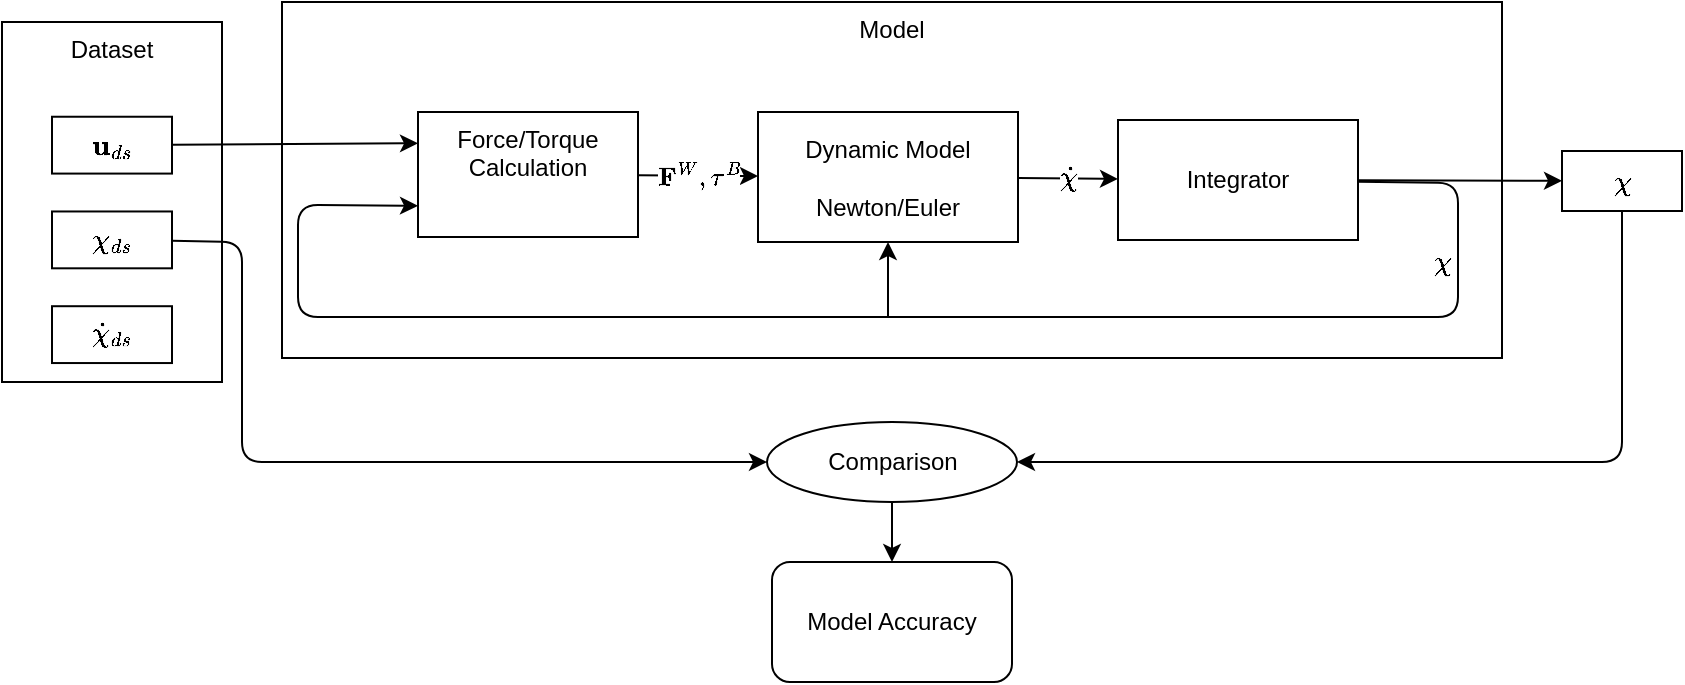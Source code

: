 <mxfile>
    <diagram id="PJ49piRm-pktgj8cM1FV" name="Page-1">
        <mxGraphModel dx="1414" dy="827" grid="1" gridSize="10" guides="1" tooltips="1" connect="1" arrows="1" fold="1" page="1" pageScale="1" pageWidth="850" pageHeight="1100" math="1" shadow="0">
            <root>
                <mxCell id="0"/>
                <mxCell id="1" parent="0"/>
                <mxCell id="33" value="Model" style="rounded=0;whiteSpace=wrap;html=1;verticalAlign=top;" parent="1" vertex="1">
                    <mxGeometry x="140" y="1" width="610" height="178" as="geometry"/>
                </mxCell>
                <mxCell id="14" value="" style="group" parent="1" vertex="1" connectable="0">
                    <mxGeometry y="11" width="110" height="180" as="geometry"/>
                </mxCell>
                <mxCell id="13" value="Dataset" style="rounded=0;whiteSpace=wrap;html=1;verticalAlign=top;" parent="14" vertex="1">
                    <mxGeometry width="110" height="180" as="geometry"/>
                </mxCell>
                <mxCell id="3" value="$${\chi}_{ds}$$" style="rounded=0;whiteSpace=wrap;html=1;" parent="14" vertex="1">
                    <mxGeometry x="25" y="94.737" width="60" height="28.421" as="geometry"/>
                </mxCell>
                <mxCell id="7" value="$$\mathbf{u}_{ds}$$" style="rounded=0;whiteSpace=wrap;html=1;" parent="14" vertex="1">
                    <mxGeometry x="25" y="47.368" width="60" height="28.421" as="geometry"/>
                </mxCell>
                <mxCell id="8" value="$$\dot{{\chi}}_{ds}$$" style="rounded=0;whiteSpace=wrap;html=1;" parent="14" vertex="1">
                    <mxGeometry x="25" y="142.105" width="60" height="28.421" as="geometry"/>
                </mxCell>
                <mxCell id="19" value="$$\mathbf{F}^W, {\tau}^B$$" style="edgeStyle=none;html=1;" parent="1" source="15" target="16" edge="1">
                    <mxGeometry relative="1" as="geometry">
                        <Array as="points"/>
                    </mxGeometry>
                </mxCell>
                <mxCell id="15" value="Force/Torque Calculation" style="rounded=0;whiteSpace=wrap;html=1;verticalAlign=top;" parent="1" vertex="1">
                    <mxGeometry x="208" y="56" width="110" height="62.5" as="geometry"/>
                </mxCell>
                <mxCell id="23" value="&lt;span style=&quot;color: rgb(0, 0, 0); font-family: Helvetica; font-size: 12px; font-style: normal; font-variant-ligatures: normal; font-variant-caps: normal; font-weight: 400; letter-spacing: normal; orphans: 2; text-align: center; text-indent: 0px; text-transform: none; widows: 2; word-spacing: 0px; -webkit-text-stroke-width: 0px; background-color: rgb(251, 251, 251); text-decoration-thickness: initial; text-decoration-style: initial; text-decoration-color: initial; float: none; display: inline !important;&quot;&gt;$$\dot{{\chi}}$$&lt;/span&gt;" style="edgeStyle=none;html=1;" parent="1" source="16" target="17" edge="1">
                    <mxGeometry relative="1" as="geometry"/>
                </mxCell>
                <mxCell id="32" style="edgeStyle=none;html=1;startArrow=classic;startFill=1;endArrow=none;endFill=0;" parent="1" source="16" edge="1">
                    <mxGeometry relative="1" as="geometry">
                        <mxPoint x="443" y="159" as="targetPoint"/>
                    </mxGeometry>
                </mxCell>
                <mxCell id="16" value="Dynamic Model&lt;br&gt;&lt;br&gt;Newton/Euler" style="rounded=0;whiteSpace=wrap;html=1;" parent="1" vertex="1">
                    <mxGeometry x="378" y="56" width="130" height="65" as="geometry"/>
                </mxCell>
                <mxCell id="25" value="&lt;span style=&quot;color: rgb(0, 0, 0); font-family: Helvetica; font-size: 12px; font-style: normal; font-variant-ligatures: normal; font-variant-caps: normal; font-weight: 400; letter-spacing: normal; orphans: 2; text-align: center; text-indent: 0px; text-transform: none; widows: 2; word-spacing: 0px; -webkit-text-stroke-width: 0px; background-color: rgb(251, 251, 251); text-decoration-thickness: initial; text-decoration-style: initial; text-decoration-color: initial; float: none; display: inline !important;&quot;&gt;$${\chi}$$&lt;/span&gt;" style="edgeStyle=none;html=1;entryX=0;entryY=0.75;entryDx=0;entryDy=0;" parent="1" source="17" target="15" edge="1">
                    <mxGeometry x="-0.78" y="-8" relative="1" as="geometry">
                        <mxPoint x="688" y="138.5" as="targetPoint"/>
                        <Array as="points">
                            <mxPoint x="728" y="91.5"/>
                            <mxPoint x="728" y="158.5"/>
                            <mxPoint x="148" y="158.5"/>
                            <mxPoint x="148" y="102.5"/>
                        </Array>
                        <mxPoint as="offset"/>
                    </mxGeometry>
                </mxCell>
                <mxCell id="17" value="Integrator" style="rounded=0;whiteSpace=wrap;html=1;" parent="1" vertex="1">
                    <mxGeometry x="558" y="60" width="120" height="60" as="geometry"/>
                </mxCell>
                <mxCell id="36" value="" style="edgeStyle=none;html=1;startArrow=classic;startFill=1;endArrow=none;endFill=0;" parent="1" source="34" target="17" edge="1">
                    <mxGeometry relative="1" as="geometry"/>
                </mxCell>
                <mxCell id="40" style="edgeStyle=none;html=1;entryX=1;entryY=0.5;entryDx=0;entryDy=0;" parent="1" source="34" target="39" edge="1">
                    <mxGeometry relative="1" as="geometry">
                        <Array as="points">
                            <mxPoint x="810" y="231"/>
                        </Array>
                    </mxGeometry>
                </mxCell>
                <mxCell id="34" value="$${\chi}$$" style="rounded=0;whiteSpace=wrap;html=1;" parent="1" vertex="1">
                    <mxGeometry x="780" y="75.5" width="60" height="30" as="geometry"/>
                </mxCell>
                <mxCell id="37" style="edgeStyle=none;html=1;entryX=0;entryY=0.25;entryDx=0;entryDy=0;" parent="1" source="7" target="15" edge="1">
                    <mxGeometry relative="1" as="geometry"/>
                </mxCell>
                <mxCell id="43" value="" style="edgeStyle=none;html=1;" parent="1" source="39" target="42" edge="1">
                    <mxGeometry relative="1" as="geometry"/>
                </mxCell>
                <mxCell id="39" value="Comparison" style="ellipse;whiteSpace=wrap;html=1;" parent="1" vertex="1">
                    <mxGeometry x="382.5" y="211" width="125" height="40" as="geometry"/>
                </mxCell>
                <mxCell id="41" style="edgeStyle=none;html=1;entryX=0;entryY=0.5;entryDx=0;entryDy=0;" parent="1" source="3" target="39" edge="1">
                    <mxGeometry relative="1" as="geometry">
                        <Array as="points">
                            <mxPoint x="120" y="121"/>
                            <mxPoint x="120" y="231"/>
                        </Array>
                    </mxGeometry>
                </mxCell>
                <mxCell id="42" value="Model Accuracy" style="rounded=1;whiteSpace=wrap;html=1;" parent="1" vertex="1">
                    <mxGeometry x="385" y="281" width="120" height="60" as="geometry"/>
                </mxCell>
            </root>
        </mxGraphModel>
    </diagram>
</mxfile>